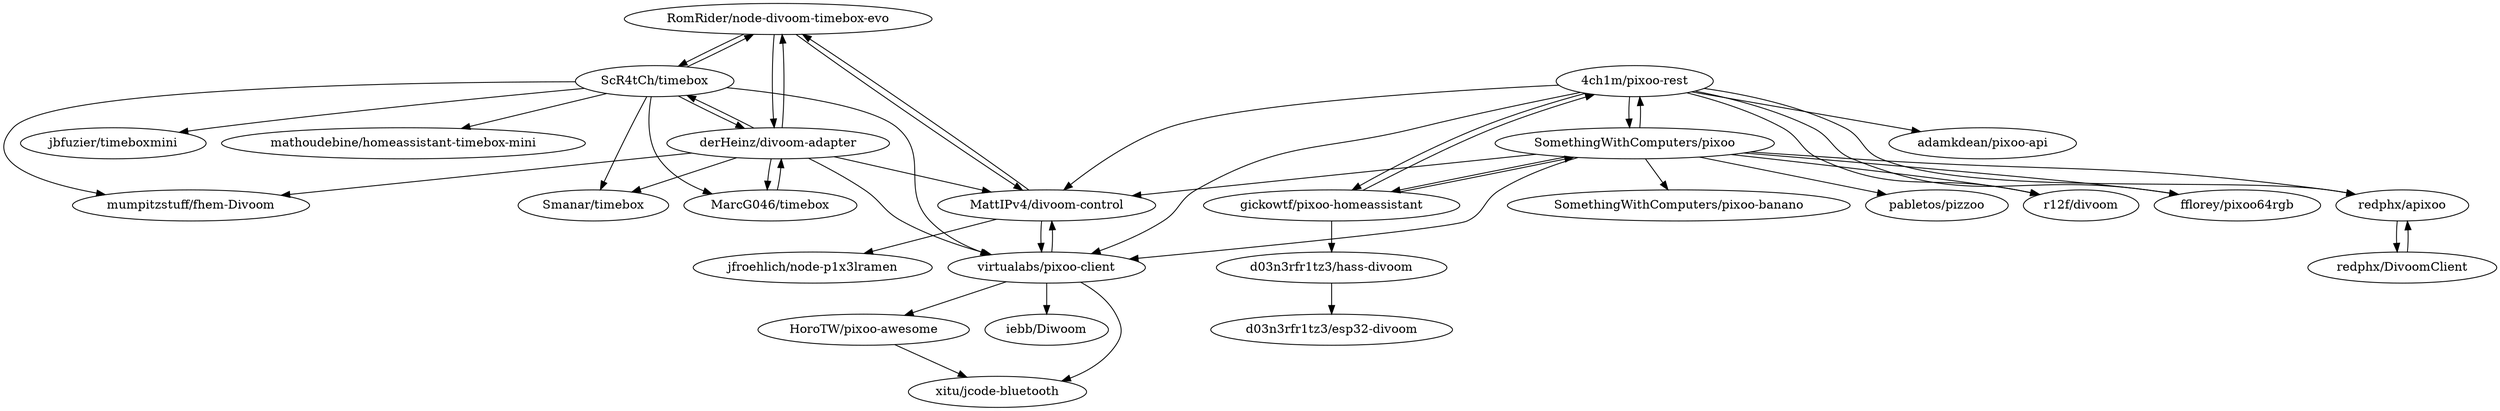 digraph G {
"RomRider/node-divoom-timebox-evo" -> "MattIPv4/divoom-control"
"RomRider/node-divoom-timebox-evo" -> "ScR4tCh/timebox"
"RomRider/node-divoom-timebox-evo" -> "derHeinz/divoom-adapter"
"d03n3rfr1tz3/hass-divoom" -> "d03n3rfr1tz3/esp32-divoom"
"MattIPv4/divoom-control" -> "virtualabs/pixoo-client"
"MattIPv4/divoom-control" -> "RomRider/node-divoom-timebox-evo"
"MattIPv4/divoom-control" -> "jfroehlich/node-p1x3lramen"
"virtualabs/pixoo-client" -> "xitu/jcode-bluetooth"
"virtualabs/pixoo-client" -> "MattIPv4/divoom-control"
"virtualabs/pixoo-client" -> "HoroTW/pixoo-awesome"
"virtualabs/pixoo-client" -> "iebb/Diwoom"
"4ch1m/pixoo-rest" -> "SomethingWithComputers/pixoo"
"4ch1m/pixoo-rest" -> "virtualabs/pixoo-client"
"4ch1m/pixoo-rest" -> "gickowtf/pixoo-homeassistant"
"4ch1m/pixoo-rest" -> "r12f/divoom"
"4ch1m/pixoo-rest" -> "fflorey/pixoo64rgb"
"4ch1m/pixoo-rest" -> "redphx/apixoo"
"4ch1m/pixoo-rest" -> "adamkdean/pixoo-api"
"4ch1m/pixoo-rest" -> "MattIPv4/divoom-control"
"SomethingWithComputers/pixoo" -> "4ch1m/pixoo-rest"
"SomethingWithComputers/pixoo" -> "virtualabs/pixoo-client"
"SomethingWithComputers/pixoo" -> "r12f/divoom"
"SomethingWithComputers/pixoo" -> "fflorey/pixoo64rgb"
"SomethingWithComputers/pixoo" -> "gickowtf/pixoo-homeassistant"
"SomethingWithComputers/pixoo" -> "MattIPv4/divoom-control"
"SomethingWithComputers/pixoo" -> "pabletos/pizzoo"
"SomethingWithComputers/pixoo" -> "redphx/apixoo"
"SomethingWithComputers/pixoo" -> "SomethingWithComputers/pixoo-banano"
"HoroTW/pixoo-awesome" -> "xitu/jcode-bluetooth"
"redphx/DivoomClient" -> "redphx/apixoo"
"redphx/apixoo" -> "redphx/DivoomClient"
"gickowtf/pixoo-homeassistant" -> "4ch1m/pixoo-rest"
"gickowtf/pixoo-homeassistant" -> "d03n3rfr1tz3/hass-divoom"
"gickowtf/pixoo-homeassistant" -> "SomethingWithComputers/pixoo"
"derHeinz/divoom-adapter" -> "ScR4tCh/timebox"
"derHeinz/divoom-adapter" -> "MarcG046/timebox"
"derHeinz/divoom-adapter" -> "virtualabs/pixoo-client"
"derHeinz/divoom-adapter" -> "MattIPv4/divoom-control"
"derHeinz/divoom-adapter" -> "mumpitzstuff/fhem-Divoom"
"derHeinz/divoom-adapter" -> "RomRider/node-divoom-timebox-evo"
"derHeinz/divoom-adapter" -> "Smanar/timebox"
"ScR4tCh/timebox" -> "derHeinz/divoom-adapter"
"ScR4tCh/timebox" -> "MarcG046/timebox"
"ScR4tCh/timebox" -> "jbfuzier/timeboxmini"
"ScR4tCh/timebox" -> "RomRider/node-divoom-timebox-evo"
"ScR4tCh/timebox" -> "virtualabs/pixoo-client"
"ScR4tCh/timebox" -> "Smanar/timebox"
"ScR4tCh/timebox" -> "mumpitzstuff/fhem-Divoom"
"ScR4tCh/timebox" -> "mathoudebine/homeassistant-timebox-mini"
"MarcG046/timebox" -> "derHeinz/divoom-adapter"
"RomRider/node-divoom-timebox-evo" ["l"="2.647,47.144"]
"MattIPv4/divoom-control" ["l"="2.64,47.161"]
"ScR4tCh/timebox" ["l"="2.648,47.127"]
"derHeinz/divoom-adapter" ["l"="2.63,47.136"]
"d03n3rfr1tz3/hass-divoom" ["l"="2.589,47.21"]
"d03n3rfr1tz3/esp32-divoom" ["l"="2.569,47.22"]
"virtualabs/pixoo-client" ["l"="2.661,47.157"]
"jfroehlich/node-p1x3lramen" ["l"="2.611,47.162"]
"xitu/jcode-bluetooth" ["l"="2.677,47.144"]
"HoroTW/pixoo-awesome" ["l"="2.689,47.149"]
"iebb/Diwoom" ["l"="2.689,47.16"]
"4ch1m/pixoo-rest" ["l"="2.643,47.187"]
"SomethingWithComputers/pixoo" ["l"="2.663,47.184"]
"gickowtf/pixoo-homeassistant" ["l"="2.623,47.194"]
"r12f/divoom" ["l"="2.651,47.206"]
"fflorey/pixoo64rgb" ["l"="2.663,47.198"]
"redphx/apixoo" ["l"="2.675,47.204"]
"adamkdean/pixoo-api" ["l"="2.631,47.21"]
"pabletos/pizzoo" ["l"="2.697,47.182"]
"SomethingWithComputers/pixoo-banano" ["l"="2.687,47.191"]
"redphx/DivoomClient" ["l"="2.689,47.216"]
"MarcG046/timebox" ["l"="2.614,47.127"]
"mumpitzstuff/fhem-Divoom" ["l"="2.624,47.118"]
"Smanar/timebox" ["l"="2.637,47.114"]
"jbfuzier/timeboxmini" ["l"="2.672,47.117"]
"mathoudebine/homeassistant-timebox-mini" ["l"="2.657,47.105"]
}